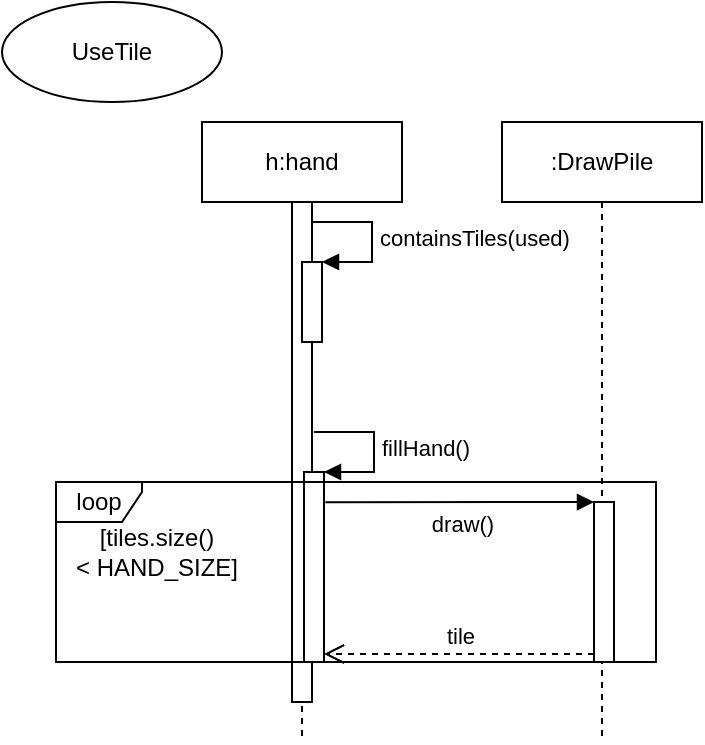 <mxfile version="15.5.4" type="embed"><diagram id="23iRSUPoRavnBvh4doch" name="Page-1"><mxGraphModel dx="948" dy="390" grid="1" gridSize="10" guides="1" tooltips="1" connect="1" arrows="1" fold="1" page="1" pageScale="1" pageWidth="827" pageHeight="1169" math="0" shadow="0"><root><mxCell id="0"/><mxCell id="1" parent="0"/><mxCell id="4" value="UseTile" style="ellipse;whiteSpace=wrap;html=1;" parent="1" vertex="1"><mxGeometry width="110" height="50" as="geometry"/></mxCell><mxCell id="41" value="h:hand" style="shape=umlLifeline;perimeter=lifelinePerimeter;whiteSpace=wrap;html=1;container=1;collapsible=0;recursiveResize=0;outlineConnect=0;" parent="1" vertex="1"><mxGeometry x="100" y="60" width="100" height="310" as="geometry"/></mxCell><mxCell id="45" value="" style="html=1;points=[];perimeter=orthogonalPerimeter;" parent="41" vertex="1"><mxGeometry x="45" y="40" width="10" height="250" as="geometry"/></mxCell><mxCell id="80" value="" style="html=1;points=[];perimeter=orthogonalPerimeter;" vertex="1" parent="41"><mxGeometry x="50" y="70" width="10" height="40" as="geometry"/></mxCell><mxCell id="81" value="containsTiles(used)" style="edgeStyle=orthogonalEdgeStyle;html=1;align=left;spacingLeft=2;endArrow=block;rounded=0;entryX=1;entryY=0;" edge="1" target="80" parent="41"><mxGeometry relative="1" as="geometry"><mxPoint x="55" y="50" as="sourcePoint"/><Array as="points"><mxPoint x="85" y="50"/></Array></mxGeometry></mxCell><mxCell id="76" value=":DrawPile" style="shape=umlLifeline;perimeter=lifelinePerimeter;whiteSpace=wrap;html=1;container=1;collapsible=0;recursiveResize=0;outlineConnect=0;" vertex="1" parent="1"><mxGeometry x="250" y="60" width="100" height="310" as="geometry"/></mxCell><mxCell id="82" value="" style="html=1;points=[];perimeter=orthogonalPerimeter;" vertex="1" parent="1"><mxGeometry x="151" y="235" width="10" height="95" as="geometry"/></mxCell><mxCell id="83" value="fillHand()" style="edgeStyle=orthogonalEdgeStyle;html=1;align=left;spacingLeft=2;endArrow=block;rounded=0;entryX=1;entryY=0;" edge="1" parent="1" target="82"><mxGeometry relative="1" as="geometry"><mxPoint x="156" y="215" as="sourcePoint"/><Array as="points"><mxPoint x="186" y="215"/></Array></mxGeometry></mxCell><mxCell id="85" value="[tiles.size() &lt;br&gt;&amp;lt; HAND_SIZE]" style="text;html=1;align=center;verticalAlign=middle;resizable=0;points=[];autosize=1;strokeColor=none;fillColor=none;" vertex="1" parent="1"><mxGeometry x="27" y="260" width="100" height="30" as="geometry"/></mxCell><mxCell id="86" value="" style="html=1;points=[];perimeter=orthogonalPerimeter;" vertex="1" parent="1"><mxGeometry x="296" y="250" width="10" height="80" as="geometry"/></mxCell><mxCell id="87" value="draw()" style="html=1;verticalAlign=bottom;endArrow=block;entryX=0;entryY=0;rounded=0;exitX=1.069;exitY=0.159;exitDx=0;exitDy=0;exitPerimeter=0;" edge="1" target="86" parent="1" source="82"><mxGeometry x="0.017" y="-20" relative="1" as="geometry"><mxPoint x="226" y="250" as="sourcePoint"/><mxPoint as="offset"/></mxGeometry></mxCell><mxCell id="88" value="tile" style="html=1;verticalAlign=bottom;endArrow=open;dashed=1;endSize=8;exitX=0;exitY=0.95;rounded=0;" edge="1" source="86" parent="1" target="82"><mxGeometry relative="1" as="geometry"><mxPoint x="226" y="326" as="targetPoint"/></mxGeometry></mxCell><mxCell id="84" value="loop" style="shape=umlFrame;whiteSpace=wrap;html=1;width=43;height=20;" vertex="1" parent="1"><mxGeometry x="27" y="240" width="300" height="90" as="geometry"/></mxCell></root></mxGraphModel></diagram></mxfile>